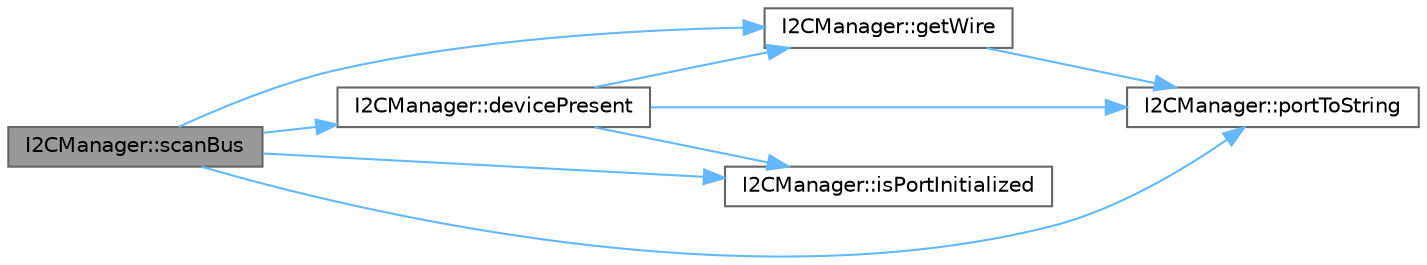 digraph "I2CManager::scanBus"
{
 // LATEX_PDF_SIZE
  bgcolor="transparent";
  edge [fontname=Helvetica,fontsize=10,labelfontname=Helvetica,labelfontsize=10];
  node [fontname=Helvetica,fontsize=10,shape=box,height=0.2,width=0.4];
  rankdir="LR";
  Node1 [id="Node000001",label="I2CManager::scanBus",height=0.2,width=0.4,color="gray40", fillcolor="grey60", style="filled", fontcolor="black",tooltip="Scan an I2C bus for devices."];
  Node1 -> Node2 [id="edge1_Node000001_Node000002",color="steelblue1",style="solid",tooltip=" "];
  Node2 [id="Node000002",label="I2CManager::devicePresent",height=0.2,width=0.4,color="grey40", fillcolor="white", style="filled",URL="$class_i2_c_manager.html#a2ee596f6fd05071905d94bd5c6c86f9f",tooltip="Check if a device is present at the specified address on a specific I2C port."];
  Node2 -> Node3 [id="edge2_Node000002_Node000003",color="steelblue1",style="solid",tooltip=" "];
  Node3 [id="Node000003",label="I2CManager::getWire",height=0.2,width=0.4,color="grey40", fillcolor="white", style="filled",URL="$class_i2_c_manager.html#ab355e02449b1995ef0a1b06873da700c",tooltip="Get the TwoWire object for a specific I2C port."];
  Node3 -> Node4 [id="edge3_Node000003_Node000004",color="steelblue1",style="solid",tooltip=" "];
  Node4 [id="Node000004",label="I2CManager::portToString",height=0.2,width=0.4,color="grey40", fillcolor="white", style="filled",URL="$class_i2_c_manager.html#ad9ebf3c8541e2fa0fd1131f3d68391de",tooltip="Convert I2CPort enum to string."];
  Node2 -> Node5 [id="edge4_Node000002_Node000005",color="steelblue1",style="solid",tooltip=" "];
  Node5 [id="Node000005",label="I2CManager::isPortInitialized",height=0.2,width=0.4,color="grey40", fillcolor="white", style="filled",URL="$class_i2_c_manager.html#ae6de290f0cc8eaa0b253a91300be0770",tooltip="Check if a specific I2C port is initialized."];
  Node2 -> Node4 [id="edge5_Node000002_Node000004",color="steelblue1",style="solid",tooltip=" "];
  Node1 -> Node3 [id="edge6_Node000001_Node000003",color="steelblue1",style="solid",tooltip=" "];
  Node1 -> Node5 [id="edge7_Node000001_Node000005",color="steelblue1",style="solid",tooltip=" "];
  Node1 -> Node4 [id="edge8_Node000001_Node000004",color="steelblue1",style="solid",tooltip=" "];
}
